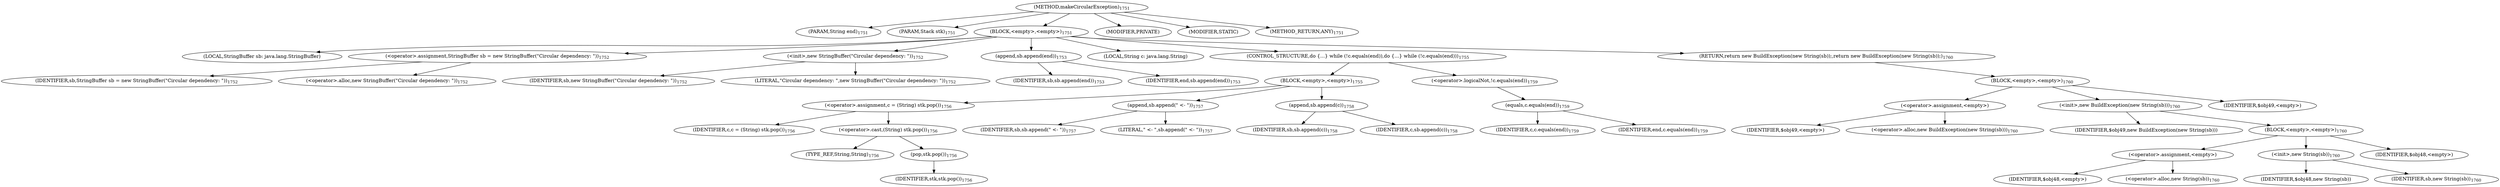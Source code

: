 digraph "makeCircularException" {  
"3046" [label = <(METHOD,makeCircularException)<SUB>1751</SUB>> ]
"3047" [label = <(PARAM,String end)<SUB>1751</SUB>> ]
"3048" [label = <(PARAM,Stack stk)<SUB>1751</SUB>> ]
"3049" [label = <(BLOCK,&lt;empty&gt;,&lt;empty&gt;)<SUB>1751</SUB>> ]
"135" [label = <(LOCAL,StringBuffer sb: java.lang.StringBuffer)> ]
"3050" [label = <(&lt;operator&gt;.assignment,StringBuffer sb = new StringBuffer(&quot;Circular dependency: &quot;))<SUB>1752</SUB>> ]
"3051" [label = <(IDENTIFIER,sb,StringBuffer sb = new StringBuffer(&quot;Circular dependency: &quot;))<SUB>1752</SUB>> ]
"3052" [label = <(&lt;operator&gt;.alloc,new StringBuffer(&quot;Circular dependency: &quot;))<SUB>1752</SUB>> ]
"3053" [label = <(&lt;init&gt;,new StringBuffer(&quot;Circular dependency: &quot;))<SUB>1752</SUB>> ]
"134" [label = <(IDENTIFIER,sb,new StringBuffer(&quot;Circular dependency: &quot;))<SUB>1752</SUB>> ]
"3054" [label = <(LITERAL,&quot;Circular dependency: &quot;,new StringBuffer(&quot;Circular dependency: &quot;))<SUB>1752</SUB>> ]
"3055" [label = <(append,sb.append(end))<SUB>1753</SUB>> ]
"3056" [label = <(IDENTIFIER,sb,sb.append(end))<SUB>1753</SUB>> ]
"3057" [label = <(IDENTIFIER,end,sb.append(end))<SUB>1753</SUB>> ]
"3058" [label = <(LOCAL,String c: java.lang.String)> ]
"3059" [label = <(CONTROL_STRUCTURE,do {...} while (!c.equals(end)),do {...} while (!c.equals(end)))<SUB>1755</SUB>> ]
"3060" [label = <(BLOCK,&lt;empty&gt;,&lt;empty&gt;)<SUB>1755</SUB>> ]
"3061" [label = <(&lt;operator&gt;.assignment,c = (String) stk.pop())<SUB>1756</SUB>> ]
"3062" [label = <(IDENTIFIER,c,c = (String) stk.pop())<SUB>1756</SUB>> ]
"3063" [label = <(&lt;operator&gt;.cast,(String) stk.pop())<SUB>1756</SUB>> ]
"3064" [label = <(TYPE_REF,String,String)<SUB>1756</SUB>> ]
"3065" [label = <(pop,stk.pop())<SUB>1756</SUB>> ]
"3066" [label = <(IDENTIFIER,stk,stk.pop())<SUB>1756</SUB>> ]
"3067" [label = <(append,sb.append(&quot; &lt;- &quot;))<SUB>1757</SUB>> ]
"3068" [label = <(IDENTIFIER,sb,sb.append(&quot; &lt;- &quot;))<SUB>1757</SUB>> ]
"3069" [label = <(LITERAL,&quot; &lt;- &quot;,sb.append(&quot; &lt;- &quot;))<SUB>1757</SUB>> ]
"3070" [label = <(append,sb.append(c))<SUB>1758</SUB>> ]
"3071" [label = <(IDENTIFIER,sb,sb.append(c))<SUB>1758</SUB>> ]
"3072" [label = <(IDENTIFIER,c,sb.append(c))<SUB>1758</SUB>> ]
"3073" [label = <(&lt;operator&gt;.logicalNot,!c.equals(end))<SUB>1759</SUB>> ]
"3074" [label = <(equals,c.equals(end))<SUB>1759</SUB>> ]
"3075" [label = <(IDENTIFIER,c,c.equals(end))<SUB>1759</SUB>> ]
"3076" [label = <(IDENTIFIER,end,c.equals(end))<SUB>1759</SUB>> ]
"3077" [label = <(RETURN,return new BuildException(new String(sb));,return new BuildException(new String(sb));)<SUB>1760</SUB>> ]
"3078" [label = <(BLOCK,&lt;empty&gt;,&lt;empty&gt;)<SUB>1760</SUB>> ]
"3079" [label = <(&lt;operator&gt;.assignment,&lt;empty&gt;)> ]
"3080" [label = <(IDENTIFIER,$obj49,&lt;empty&gt;)> ]
"3081" [label = <(&lt;operator&gt;.alloc,new BuildException(new String(sb)))<SUB>1760</SUB>> ]
"3082" [label = <(&lt;init&gt;,new BuildException(new String(sb)))<SUB>1760</SUB>> ]
"3083" [label = <(IDENTIFIER,$obj49,new BuildException(new String(sb)))> ]
"3084" [label = <(BLOCK,&lt;empty&gt;,&lt;empty&gt;)<SUB>1760</SUB>> ]
"3085" [label = <(&lt;operator&gt;.assignment,&lt;empty&gt;)> ]
"3086" [label = <(IDENTIFIER,$obj48,&lt;empty&gt;)> ]
"3087" [label = <(&lt;operator&gt;.alloc,new String(sb))<SUB>1760</SUB>> ]
"3088" [label = <(&lt;init&gt;,new String(sb))<SUB>1760</SUB>> ]
"3089" [label = <(IDENTIFIER,$obj48,new String(sb))> ]
"3090" [label = <(IDENTIFIER,sb,new String(sb))<SUB>1760</SUB>> ]
"3091" [label = <(IDENTIFIER,$obj48,&lt;empty&gt;)> ]
"3092" [label = <(IDENTIFIER,$obj49,&lt;empty&gt;)> ]
"3093" [label = <(MODIFIER,PRIVATE)> ]
"3094" [label = <(MODIFIER,STATIC)> ]
"3095" [label = <(METHOD_RETURN,ANY)<SUB>1751</SUB>> ]
  "3046" -> "3047" 
  "3046" -> "3048" 
  "3046" -> "3049" 
  "3046" -> "3093" 
  "3046" -> "3094" 
  "3046" -> "3095" 
  "3049" -> "135" 
  "3049" -> "3050" 
  "3049" -> "3053" 
  "3049" -> "3055" 
  "3049" -> "3058" 
  "3049" -> "3059" 
  "3049" -> "3077" 
  "3050" -> "3051" 
  "3050" -> "3052" 
  "3053" -> "134" 
  "3053" -> "3054" 
  "3055" -> "3056" 
  "3055" -> "3057" 
  "3059" -> "3060" 
  "3059" -> "3073" 
  "3060" -> "3061" 
  "3060" -> "3067" 
  "3060" -> "3070" 
  "3061" -> "3062" 
  "3061" -> "3063" 
  "3063" -> "3064" 
  "3063" -> "3065" 
  "3065" -> "3066" 
  "3067" -> "3068" 
  "3067" -> "3069" 
  "3070" -> "3071" 
  "3070" -> "3072" 
  "3073" -> "3074" 
  "3074" -> "3075" 
  "3074" -> "3076" 
  "3077" -> "3078" 
  "3078" -> "3079" 
  "3078" -> "3082" 
  "3078" -> "3092" 
  "3079" -> "3080" 
  "3079" -> "3081" 
  "3082" -> "3083" 
  "3082" -> "3084" 
  "3084" -> "3085" 
  "3084" -> "3088" 
  "3084" -> "3091" 
  "3085" -> "3086" 
  "3085" -> "3087" 
  "3088" -> "3089" 
  "3088" -> "3090" 
}
